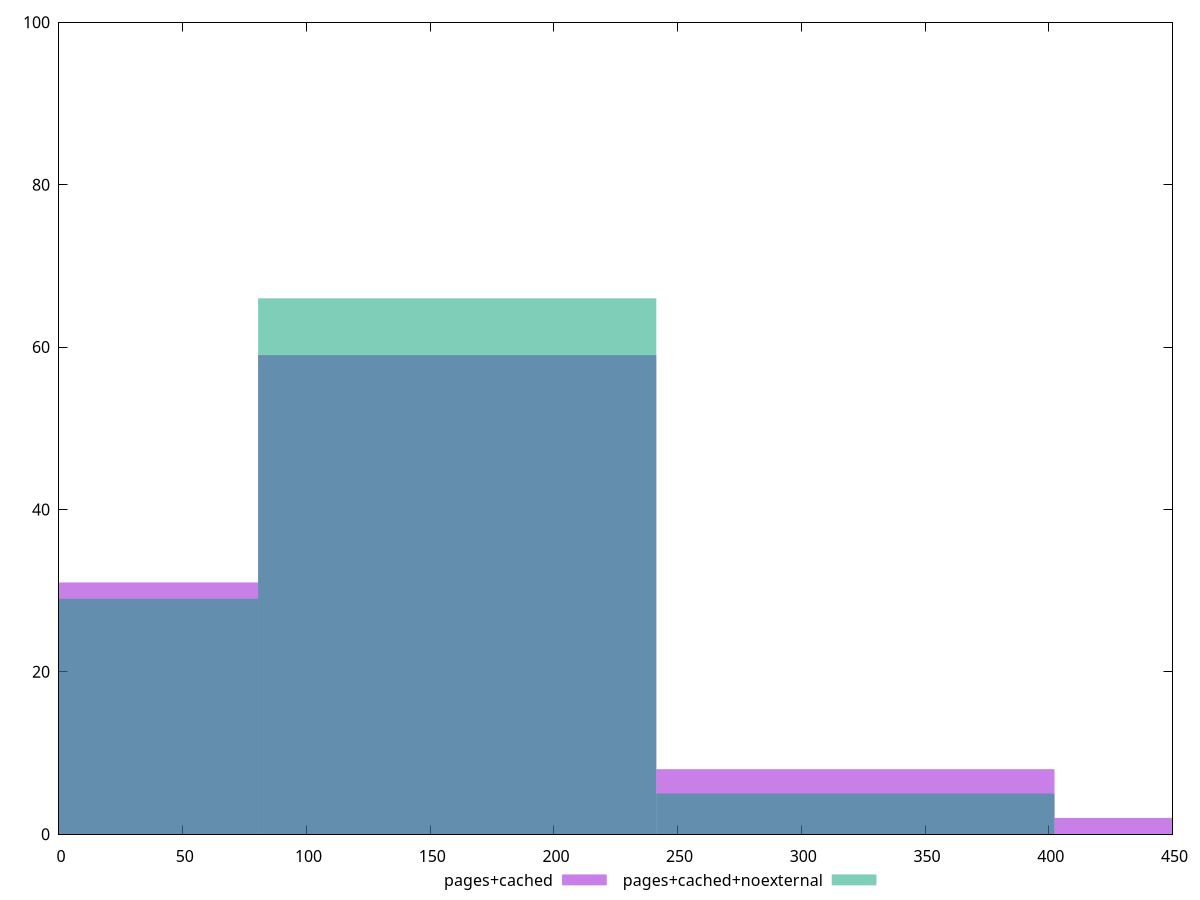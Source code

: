 reset

$pagesCached <<EOF
160.9266705781041 59
321.8533411562082 8
0 31
482.7800117343123 2
EOF

$pagesCachedNoexternal <<EOF
160.9266705781041 66
0 29
321.8533411562082 5
EOF

set key outside below
set boxwidth 160.9266705781041
set xrange [0:450]
set yrange [0:100]
set trange [0:100]
set style fill transparent solid 0.5 noborder
set terminal svg size 640, 500 enhanced background rgb 'white'
set output "reprap/unused-css-rules/comparison/histogram/1_vs_2.svg"

plot $pagesCached title "pages+cached" with boxes, \
     $pagesCachedNoexternal title "pages+cached+noexternal" with boxes

reset
